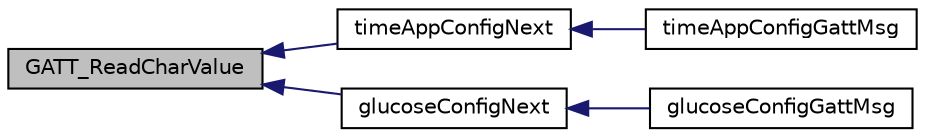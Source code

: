 digraph "GATT_ReadCharValue"
{
  edge [fontname="Helvetica",fontsize="10",labelfontname="Helvetica",labelfontsize="10"];
  node [fontname="Helvetica",fontsize="10",shape=record];
  rankdir="LR";
  Node1 [label="GATT_ReadCharValue",height=0.2,width=0.4,color="black", fillcolor="grey75", style="filled" fontcolor="black"];
  Node1 -> Node2 [dir="back",color="midnightblue",fontsize="10",style="solid",fontname="Helvetica"];
  Node2 [label="timeAppConfigNext",height=0.2,width=0.4,color="black", fillcolor="white", style="filled",URL="$_time_app_2_source_2timeapp_8h.html#acbe18cf6762eaa3e440f61ec94066cbd"];
  Node2 -> Node3 [dir="back",color="midnightblue",fontsize="10",style="solid",fontname="Helvetica"];
  Node3 [label="timeAppConfigGattMsg",height=0.2,width=0.4,color="black", fillcolor="white", style="filled",URL="$_time_app_2_source_2timeapp_8h.html#ab448b7aa44fc10194684544be226e8c2"];
  Node1 -> Node4 [dir="back",color="midnightblue",fontsize="10",style="solid",fontname="Helvetica"];
  Node4 [label="glucoseConfigNext",height=0.2,width=0.4,color="black", fillcolor="white", style="filled",URL="$glucose_collector_8h.html#ad48803a7a6db7bc5a757518b73d84584"];
  Node4 -> Node5 [dir="back",color="midnightblue",fontsize="10",style="solid",fontname="Helvetica"];
  Node5 [label="glucoseConfigGattMsg",height=0.2,width=0.4,color="black", fillcolor="white", style="filled",URL="$glucose_collector_8h.html#a1be6d45533da81e207fdf53b53b7fbbb"];
}
